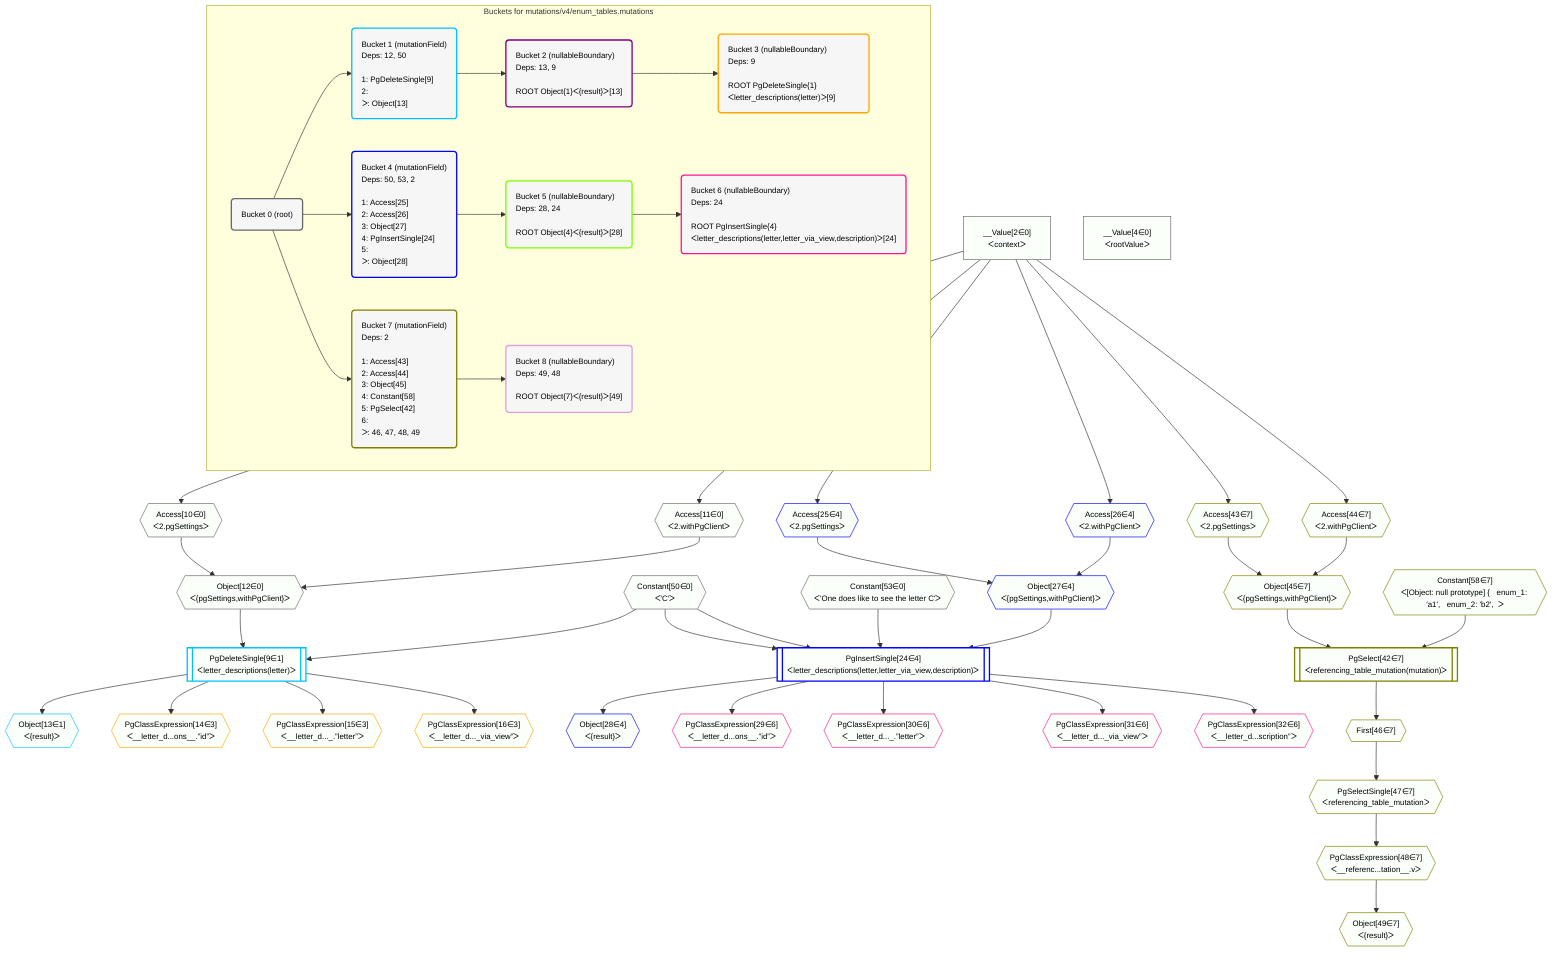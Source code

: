 %%{init: {'themeVariables': { 'fontSize': '12px'}}}%%
graph TD
    classDef path fill:#eee,stroke:#000,color:#000
    classDef plan fill:#fff,stroke-width:1px,color:#000
    classDef itemplan fill:#fff,stroke-width:2px,color:#000
    classDef unbatchedplan fill:#dff,stroke-width:1px,color:#000
    classDef sideeffectplan fill:#fcc,stroke-width:2px,color:#000
    classDef bucket fill:#f6f6f6,color:#000,stroke-width:2px,text-align:left


    %% plan dependencies
    Object12{{"Object[12∈0]<br />ᐸ{pgSettings,withPgClient}ᐳ"}}:::plan
    Access10{{"Access[10∈0]<br />ᐸ2.pgSettingsᐳ"}}:::plan
    Access11{{"Access[11∈0]<br />ᐸ2.withPgClientᐳ"}}:::plan
    Access10 & Access11 --> Object12
    __Value2["__Value[2∈0]<br />ᐸcontextᐳ"]:::plan
    __Value2 --> Access10
    __Value2 --> Access11
    __Value4["__Value[4∈0]<br />ᐸrootValueᐳ"]:::plan
    Constant50{{"Constant[50∈0]<br />ᐸ'C'ᐳ"}}:::plan
    Constant53{{"Constant[53∈0]<br />ᐸ'One does like to see the letter C'ᐳ"}}:::plan
    PgDeleteSingle9[["PgDeleteSingle[9∈1]<br />ᐸletter_descriptions(letter)ᐳ"]]:::sideeffectplan
    Object12 & Constant50 --> PgDeleteSingle9
    Object13{{"Object[13∈1]<br />ᐸ{result}ᐳ"}}:::plan
    PgDeleteSingle9 --> Object13
    PgClassExpression14{{"PgClassExpression[14∈3]<br />ᐸ__letter_d...ons__.”id”ᐳ"}}:::plan
    PgDeleteSingle9 --> PgClassExpression14
    PgClassExpression15{{"PgClassExpression[15∈3]<br />ᐸ__letter_d..._.”letter”ᐳ"}}:::plan
    PgDeleteSingle9 --> PgClassExpression15
    PgClassExpression16{{"PgClassExpression[16∈3]<br />ᐸ__letter_d..._via_view”ᐳ"}}:::plan
    PgDeleteSingle9 --> PgClassExpression16
    PgInsertSingle24[["PgInsertSingle[24∈4]<br />ᐸletter_descriptions(letter,letter_via_view,description)ᐳ"]]:::sideeffectplan
    Object27{{"Object[27∈4]<br />ᐸ{pgSettings,withPgClient}ᐳ"}}:::plan
    Object27 & Constant50 & Constant50 & Constant53 --> PgInsertSingle24
    Access25{{"Access[25∈4]<br />ᐸ2.pgSettingsᐳ"}}:::plan
    Access26{{"Access[26∈4]<br />ᐸ2.withPgClientᐳ"}}:::plan
    Access25 & Access26 --> Object27
    __Value2 --> Access25
    __Value2 --> Access26
    Object28{{"Object[28∈4]<br />ᐸ{result}ᐳ"}}:::plan
    PgInsertSingle24 --> Object28
    PgClassExpression29{{"PgClassExpression[29∈6]<br />ᐸ__letter_d...ons__.”id”ᐳ"}}:::plan
    PgInsertSingle24 --> PgClassExpression29
    PgClassExpression30{{"PgClassExpression[30∈6]<br />ᐸ__letter_d..._.”letter”ᐳ"}}:::plan
    PgInsertSingle24 --> PgClassExpression30
    PgClassExpression31{{"PgClassExpression[31∈6]<br />ᐸ__letter_d..._via_view”ᐳ"}}:::plan
    PgInsertSingle24 --> PgClassExpression31
    PgClassExpression32{{"PgClassExpression[32∈6]<br />ᐸ__letter_d...scription”ᐳ"}}:::plan
    PgInsertSingle24 --> PgClassExpression32
    PgSelect42[["PgSelect[42∈7]<br />ᐸreferencing_table_mutation(mutation)ᐳ"]]:::sideeffectplan
    Object45{{"Object[45∈7]<br />ᐸ{pgSettings,withPgClient}ᐳ"}}:::plan
    Constant58{{"Constant[58∈7]<br />ᐸ[Object: null prototype] {   enum_1: 'a1',   enum_2: 'b2',  ᐳ"}}:::plan
    Object45 & Constant58 --> PgSelect42
    Access43{{"Access[43∈7]<br />ᐸ2.pgSettingsᐳ"}}:::plan
    Access44{{"Access[44∈7]<br />ᐸ2.withPgClientᐳ"}}:::plan
    Access43 & Access44 --> Object45
    __Value2 --> Access43
    __Value2 --> Access44
    First46{{"First[46∈7]"}}:::plan
    PgSelect42 --> First46
    PgSelectSingle47{{"PgSelectSingle[47∈7]<br />ᐸreferencing_table_mutationᐳ"}}:::plan
    First46 --> PgSelectSingle47
    PgClassExpression48{{"PgClassExpression[48∈7]<br />ᐸ__referenc...tation__.vᐳ"}}:::plan
    PgSelectSingle47 --> PgClassExpression48
    Object49{{"Object[49∈7]<br />ᐸ{result}ᐳ"}}:::plan
    PgClassExpression48 --> Object49

    %% define steps

    subgraph "Buckets for mutations/v4/enum_tables.mutations"
    Bucket0("Bucket 0 (root)"):::bucket
    classDef bucket0 stroke:#696969
    class Bucket0,__Value2,__Value4,Access10,Access11,Object12,Constant50,Constant53 bucket0
    Bucket1("Bucket 1 (mutationField)<br />Deps: 12, 50<br /><br />1: PgDeleteSingle[9]<br />2: <br />ᐳ: Object[13]"):::bucket
    classDef bucket1 stroke:#00bfff
    class Bucket1,PgDeleteSingle9,Object13 bucket1
    Bucket2("Bucket 2 (nullableBoundary)<br />Deps: 13, 9<br /><br />ROOT Object{1}ᐸ{result}ᐳ[13]"):::bucket
    classDef bucket2 stroke:#7f007f
    class Bucket2 bucket2
    Bucket3("Bucket 3 (nullableBoundary)<br />Deps: 9<br /><br />ROOT PgDeleteSingle{1}ᐸletter_descriptions(letter)ᐳ[9]"):::bucket
    classDef bucket3 stroke:#ffa500
    class Bucket3,PgClassExpression14,PgClassExpression15,PgClassExpression16 bucket3
    Bucket4("Bucket 4 (mutationField)<br />Deps: 50, 53, 2<br /><br />1: Access[25]<br />2: Access[26]<br />3: Object[27]<br />4: PgInsertSingle[24]<br />5: <br />ᐳ: Object[28]"):::bucket
    classDef bucket4 stroke:#0000ff
    class Bucket4,PgInsertSingle24,Access25,Access26,Object27,Object28 bucket4
    Bucket5("Bucket 5 (nullableBoundary)<br />Deps: 28, 24<br /><br />ROOT Object{4}ᐸ{result}ᐳ[28]"):::bucket
    classDef bucket5 stroke:#7fff00
    class Bucket5 bucket5
    Bucket6("Bucket 6 (nullableBoundary)<br />Deps: 24<br /><br />ROOT PgInsertSingle{4}ᐸletter_descriptions(letter,letter_via_view,description)ᐳ[24]"):::bucket
    classDef bucket6 stroke:#ff1493
    class Bucket6,PgClassExpression29,PgClassExpression30,PgClassExpression31,PgClassExpression32 bucket6
    Bucket7("Bucket 7 (mutationField)<br />Deps: 2<br /><br />1: Access[43]<br />2: Access[44]<br />3: Object[45]<br />4: Constant[58]<br />5: PgSelect[42]<br />6: <br />ᐳ: 46, 47, 48, 49"):::bucket
    classDef bucket7 stroke:#808000
    class Bucket7,PgSelect42,Access43,Access44,Object45,First46,PgSelectSingle47,PgClassExpression48,Object49,Constant58 bucket7
    Bucket8("Bucket 8 (nullableBoundary)<br />Deps: 49, 48<br /><br />ROOT Object{7}ᐸ{result}ᐳ[49]"):::bucket
    classDef bucket8 stroke:#dda0dd
    class Bucket8 bucket8
    Bucket0 --> Bucket1 & Bucket4 & Bucket7
    Bucket1 --> Bucket2
    Bucket2 --> Bucket3
    Bucket4 --> Bucket5
    Bucket5 --> Bucket6
    Bucket7 --> Bucket8
    classDef unary fill:#fafffa,borderWidth:8px
    class Object12,Access10,Access11,__Value2,__Value4,Constant50,Constant53,PgDeleteSingle9,Object13,PgClassExpression14,PgClassExpression15,PgClassExpression16,PgInsertSingle24,Object27,Access25,Access26,Object28,PgClassExpression29,PgClassExpression30,PgClassExpression31,PgClassExpression32,PgSelect42,Object45,Access43,Access44,First46,PgSelectSingle47,PgClassExpression48,Object49,Constant58 unary
    end